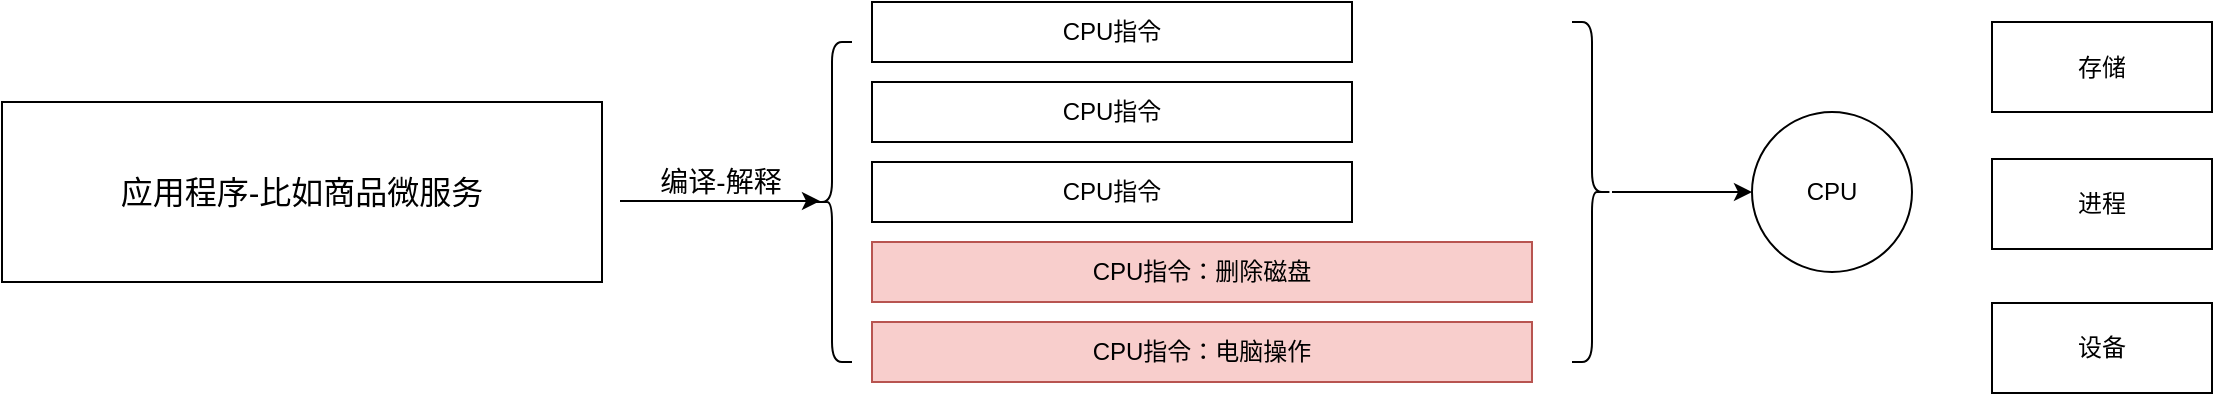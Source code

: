 <mxfile version="26.0.14">
  <diagram name="第 1 页" id="ErxbG8ddoWLvhDNnkguD">
    <mxGraphModel dx="1434" dy="746" grid="1" gridSize="10" guides="1" tooltips="1" connect="1" arrows="1" fold="1" page="1" pageScale="1" pageWidth="827" pageHeight="1169" math="0" shadow="0">
      <root>
        <mxCell id="0" />
        <mxCell id="1" parent="0" />
        <mxCell id="h4mJfIdxr8IHYEuY28q4-1" value="应用程序-比如商品微服务" style="rounded=0;whiteSpace=wrap;html=1;fontSize=16;" vertex="1" parent="1">
          <mxGeometry x="30" y="250" width="300" height="90" as="geometry" />
        </mxCell>
        <mxCell id="h4mJfIdxr8IHYEuY28q4-2" value="" style="endArrow=classic;html=1;rounded=0;" edge="1" parent="1">
          <mxGeometry relative="1" as="geometry">
            <mxPoint x="339" y="299.5" as="sourcePoint" />
            <mxPoint x="439" y="299.5" as="targetPoint" />
          </mxGeometry>
        </mxCell>
        <mxCell id="h4mJfIdxr8IHYEuY28q4-5" value="编译-解释" style="edgeLabel;html=1;align=center;verticalAlign=middle;resizable=0;points=[];fontSize=14;" vertex="1" connectable="0" parent="h4mJfIdxr8IHYEuY28q4-2">
          <mxGeometry y="1" relative="1" as="geometry">
            <mxPoint y="-9" as="offset" />
          </mxGeometry>
        </mxCell>
        <mxCell id="h4mJfIdxr8IHYEuY28q4-6" value="CPU指令" style="rounded=0;whiteSpace=wrap;html=1;" vertex="1" parent="1">
          <mxGeometry x="465" y="200" width="240" height="30" as="geometry" />
        </mxCell>
        <mxCell id="h4mJfIdxr8IHYEuY28q4-7" value="CPU指令" style="rounded=0;whiteSpace=wrap;html=1;" vertex="1" parent="1">
          <mxGeometry x="465" y="240" width="240" height="30" as="geometry" />
        </mxCell>
        <mxCell id="h4mJfIdxr8IHYEuY28q4-8" value="CPU指令" style="rounded=0;whiteSpace=wrap;html=1;" vertex="1" parent="1">
          <mxGeometry x="465" y="280" width="240" height="30" as="geometry" />
        </mxCell>
        <mxCell id="h4mJfIdxr8IHYEuY28q4-9" value="CPU指令：删除磁盘" style="rounded=0;whiteSpace=wrap;html=1;fillColor=#f8cecc;strokeColor=#b85450;" vertex="1" parent="1">
          <mxGeometry x="465" y="320" width="330" height="30" as="geometry" />
        </mxCell>
        <mxCell id="h4mJfIdxr8IHYEuY28q4-10" value="CPU指令：电脑操作" style="rounded=0;whiteSpace=wrap;html=1;fillColor=#f8cecc;strokeColor=#b85450;" vertex="1" parent="1">
          <mxGeometry x="465" y="360" width="330" height="30" as="geometry" />
        </mxCell>
        <mxCell id="h4mJfIdxr8IHYEuY28q4-11" value="" style="shape=curlyBracket;whiteSpace=wrap;html=1;rounded=1;labelPosition=left;verticalLabelPosition=middle;align=right;verticalAlign=middle;" vertex="1" parent="1">
          <mxGeometry x="435" y="220" width="20" height="160" as="geometry" />
        </mxCell>
        <mxCell id="h4mJfIdxr8IHYEuY28q4-14" style="edgeStyle=orthogonalEdgeStyle;rounded=0;orthogonalLoop=1;jettySize=auto;html=1;" edge="1" parent="1" source="h4mJfIdxr8IHYEuY28q4-12" target="h4mJfIdxr8IHYEuY28q4-13">
          <mxGeometry relative="1" as="geometry" />
        </mxCell>
        <mxCell id="h4mJfIdxr8IHYEuY28q4-12" value="" style="shape=curlyBracket;whiteSpace=wrap;html=1;rounded=1;flipH=1;labelPosition=right;verticalLabelPosition=middle;align=left;verticalAlign=middle;" vertex="1" parent="1">
          <mxGeometry x="815" y="210" width="20" height="170" as="geometry" />
        </mxCell>
        <mxCell id="h4mJfIdxr8IHYEuY28q4-13" value="CPU" style="ellipse;whiteSpace=wrap;html=1;aspect=fixed;" vertex="1" parent="1">
          <mxGeometry x="905" y="255" width="80" height="80" as="geometry" />
        </mxCell>
        <mxCell id="h4mJfIdxr8IHYEuY28q4-15" value="存储" style="rounded=0;whiteSpace=wrap;html=1;" vertex="1" parent="1">
          <mxGeometry x="1025" y="210" width="110" height="45" as="geometry" />
        </mxCell>
        <mxCell id="h4mJfIdxr8IHYEuY28q4-16" value="进程" style="rounded=0;whiteSpace=wrap;html=1;" vertex="1" parent="1">
          <mxGeometry x="1025" y="278.5" width="110" height="45" as="geometry" />
        </mxCell>
        <mxCell id="h4mJfIdxr8IHYEuY28q4-17" value="设备" style="rounded=0;whiteSpace=wrap;html=1;" vertex="1" parent="1">
          <mxGeometry x="1025" y="350.5" width="110" height="45" as="geometry" />
        </mxCell>
      </root>
    </mxGraphModel>
  </diagram>
</mxfile>
